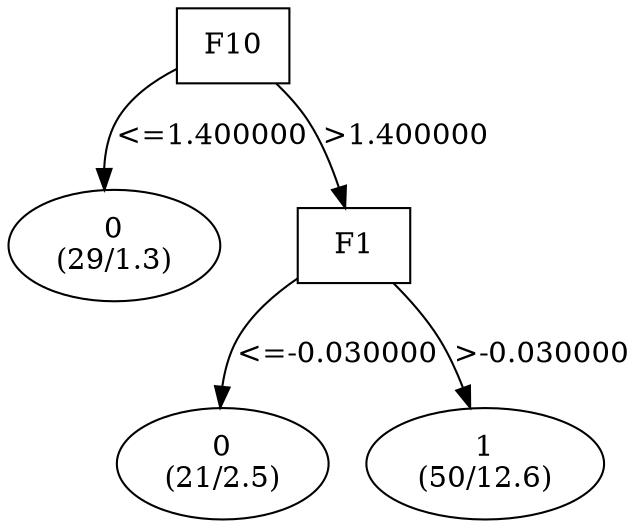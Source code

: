 digraph YaDT {
n0 [ shape=box, label="F10\n"]
n0 -> n1 [label="<=1.400000"]
n1 [ shape=ellipse, label="0\n(29/1.3)"]
n0 -> n2 [label=">1.400000"]
n2 [ shape=box, label="F1\n"]
n2 -> n3 [label="<=-0.030000"]
n3 [ shape=ellipse, label="0\n(21/2.5)"]
n2 -> n4 [label=">-0.030000"]
n4 [ shape=ellipse, label="1\n(50/12.6)"]
}
